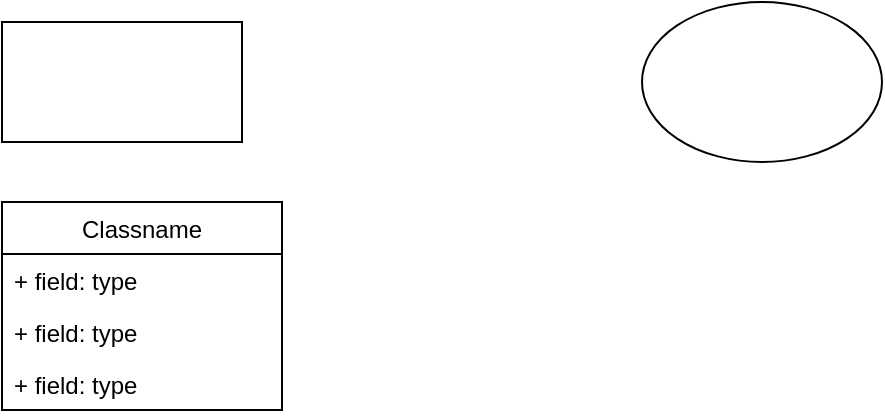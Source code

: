 <mxfile version="10.6.0" type="github"><diagram id="TrlLYY5HB_Z94KF-uXN6" name="Page-1"><mxGraphModel dx="918" dy="524" grid="1" gridSize="10" guides="1" tooltips="1" connect="1" arrows="1" fold="1" page="1" pageScale="1" pageWidth="827" pageHeight="1169" math="0" shadow="0"><root><mxCell id="0"/><mxCell id="1" parent="0"/><mxCell id="BpoNBY7QBZ60qqzQ3iR3-1" value="" style="rounded=0;whiteSpace=wrap;html=1;" vertex="1" parent="1"><mxGeometry x="270" y="210" width="120" height="60" as="geometry"/></mxCell><mxCell id="BpoNBY7QBZ60qqzQ3iR3-2" value="" style="ellipse;whiteSpace=wrap;html=1;" vertex="1" parent="1"><mxGeometry x="590" y="200" width="120" height="80" as="geometry"/></mxCell><mxCell id="BpoNBY7QBZ60qqzQ3iR3-4" value="Classname" style="swimlane;fontStyle=0;childLayout=stackLayout;horizontal=1;startSize=26;fillColor=none;horizontalStack=0;resizeParent=1;resizeParentMax=0;resizeLast=0;collapsible=1;marginBottom=0;" vertex="1" parent="1"><mxGeometry x="270" y="300" width="140" height="104" as="geometry"/></mxCell><mxCell id="BpoNBY7QBZ60qqzQ3iR3-5" value="+ field: type" style="text;strokeColor=none;fillColor=none;align=left;verticalAlign=top;spacingLeft=4;spacingRight=4;overflow=hidden;rotatable=0;points=[[0,0.5],[1,0.5]];portConstraint=eastwest;" vertex="1" parent="BpoNBY7QBZ60qqzQ3iR3-4"><mxGeometry y="26" width="140" height="26" as="geometry"/></mxCell><mxCell id="BpoNBY7QBZ60qqzQ3iR3-6" value="+ field: type" style="text;strokeColor=none;fillColor=none;align=left;verticalAlign=top;spacingLeft=4;spacingRight=4;overflow=hidden;rotatable=0;points=[[0,0.5],[1,0.5]];portConstraint=eastwest;" vertex="1" parent="BpoNBY7QBZ60qqzQ3iR3-4"><mxGeometry y="52" width="140" height="26" as="geometry"/></mxCell><mxCell id="BpoNBY7QBZ60qqzQ3iR3-7" value="+ field: type" style="text;strokeColor=none;fillColor=none;align=left;verticalAlign=top;spacingLeft=4;spacingRight=4;overflow=hidden;rotatable=0;points=[[0,0.5],[1,0.5]];portConstraint=eastwest;" vertex="1" parent="BpoNBY7QBZ60qqzQ3iR3-4"><mxGeometry y="78" width="140" height="26" as="geometry"/></mxCell></root></mxGraphModel></diagram></mxfile>